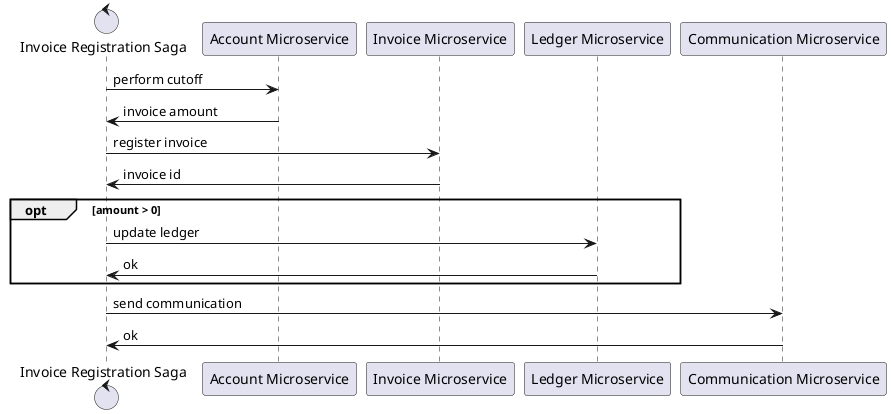 ﻿@startuml

control "Invoice Registration Saga" as saga
participant "Account Microservice" as account
participant "Invoice Microservice" as invoice
participant "Ledger Microservice" as ledger
participant "Communication Microservice" as communication

saga -> account : perform cutoff
saga  <- account : invoice amount

saga -> invoice : register invoice
saga <- invoice : invoice id

opt amount > 0
   saga -> ledger : update ledger
   saga <- ledger : ok
end

saga -> communication : send communication
saga <- communication : ok

@enduml